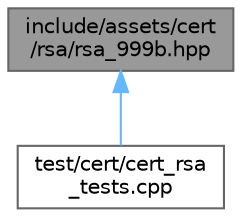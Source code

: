 digraph "include/assets/cert/rsa/rsa_999b.hpp"
{
 // LATEX_PDF_SIZE
  bgcolor="transparent";
  edge [fontname=Helvetica,fontsize=10,labelfontname=Helvetica,labelfontsize=10];
  node [fontname=Helvetica,fontsize=10,shape=box,height=0.2,width=0.4];
  Node1 [label="include/assets/cert\l/rsa/rsa_999b.hpp",height=0.2,width=0.4,color="gray40", fillcolor="grey60", style="filled", fontcolor="black",tooltip=" "];
  Node1 -> Node2 [dir="back",color="steelblue1",style="solid"];
  Node2 [label="test/cert/cert_rsa\l_tests.cpp",height=0.2,width=0.4,color="grey40", fillcolor="white", style="filled",URL="$cert__rsa__tests_8cpp.html",tooltip=" "];
}
